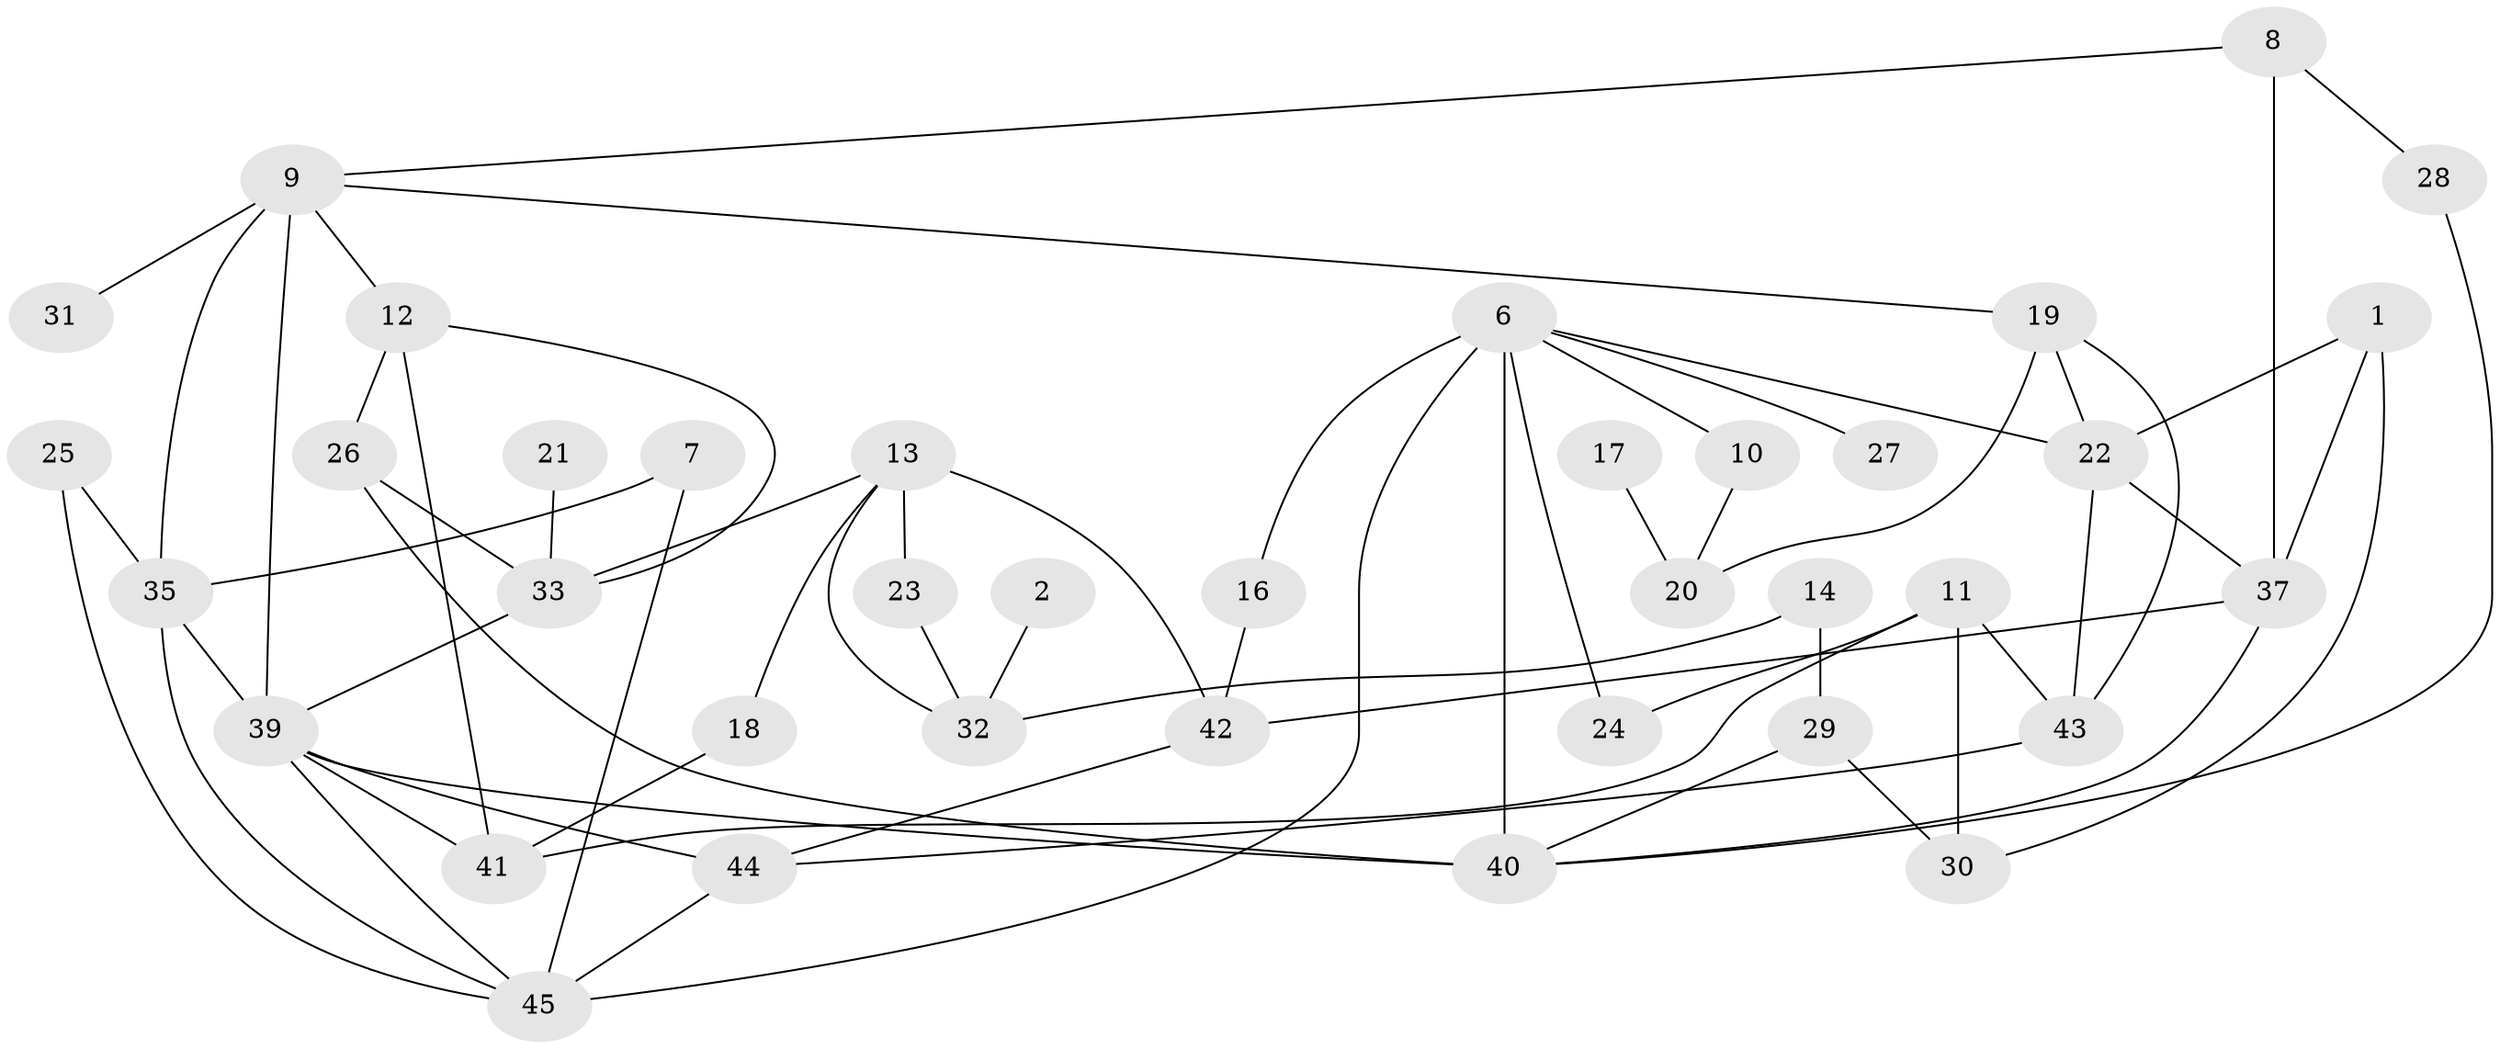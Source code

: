 // original degree distribution, {3: 0.23595505617977527, 1: 0.1797752808988764, 7: 0.011235955056179775, 2: 0.24719101123595505, 0: 0.07865168539325842, 4: 0.14606741573033707, 6: 0.033707865168539325, 5: 0.056179775280898875, 9: 0.011235955056179775}
// Generated by graph-tools (version 1.1) at 2025/00/03/09/25 03:00:40]
// undirected, 38 vertices, 65 edges
graph export_dot {
graph [start="1"]
  node [color=gray90,style=filled];
  1;
  2;
  6;
  7;
  8;
  9;
  10;
  11;
  12;
  13;
  14;
  16;
  17;
  18;
  19;
  20;
  21;
  22;
  23;
  24;
  25;
  26;
  27;
  28;
  29;
  30;
  31;
  32;
  33;
  35;
  37;
  39;
  40;
  41;
  42;
  43;
  44;
  45;
  1 -- 22 [weight=1.0];
  1 -- 30 [weight=1.0];
  1 -- 37 [weight=1.0];
  2 -- 32 [weight=1.0];
  6 -- 10 [weight=1.0];
  6 -- 16 [weight=1.0];
  6 -- 22 [weight=1.0];
  6 -- 24 [weight=1.0];
  6 -- 27 [weight=1.0];
  6 -- 40 [weight=1.0];
  6 -- 45 [weight=1.0];
  7 -- 35 [weight=1.0];
  7 -- 45 [weight=1.0];
  8 -- 9 [weight=1.0];
  8 -- 28 [weight=1.0];
  8 -- 37 [weight=1.0];
  9 -- 12 [weight=1.0];
  9 -- 19 [weight=1.0];
  9 -- 31 [weight=1.0];
  9 -- 35 [weight=1.0];
  9 -- 39 [weight=1.0];
  10 -- 20 [weight=1.0];
  11 -- 24 [weight=1.0];
  11 -- 30 [weight=1.0];
  11 -- 41 [weight=1.0];
  11 -- 43 [weight=1.0];
  12 -- 26 [weight=1.0];
  12 -- 33 [weight=1.0];
  12 -- 41 [weight=1.0];
  13 -- 18 [weight=1.0];
  13 -- 23 [weight=1.0];
  13 -- 32 [weight=1.0];
  13 -- 33 [weight=1.0];
  13 -- 42 [weight=1.0];
  14 -- 29 [weight=2.0];
  14 -- 32 [weight=1.0];
  16 -- 42 [weight=1.0];
  17 -- 20 [weight=1.0];
  18 -- 41 [weight=1.0];
  19 -- 20 [weight=1.0];
  19 -- 22 [weight=1.0];
  19 -- 43 [weight=1.0];
  21 -- 33 [weight=1.0];
  22 -- 37 [weight=2.0];
  22 -- 43 [weight=1.0];
  23 -- 32 [weight=1.0];
  25 -- 35 [weight=1.0];
  25 -- 45 [weight=1.0];
  26 -- 33 [weight=1.0];
  26 -- 40 [weight=3.0];
  28 -- 40 [weight=1.0];
  29 -- 30 [weight=1.0];
  29 -- 40 [weight=2.0];
  33 -- 39 [weight=1.0];
  35 -- 39 [weight=2.0];
  35 -- 45 [weight=1.0];
  37 -- 40 [weight=1.0];
  37 -- 42 [weight=1.0];
  39 -- 40 [weight=1.0];
  39 -- 41 [weight=1.0];
  39 -- 44 [weight=2.0];
  39 -- 45 [weight=1.0];
  42 -- 44 [weight=1.0];
  43 -- 44 [weight=1.0];
  44 -- 45 [weight=1.0];
}
